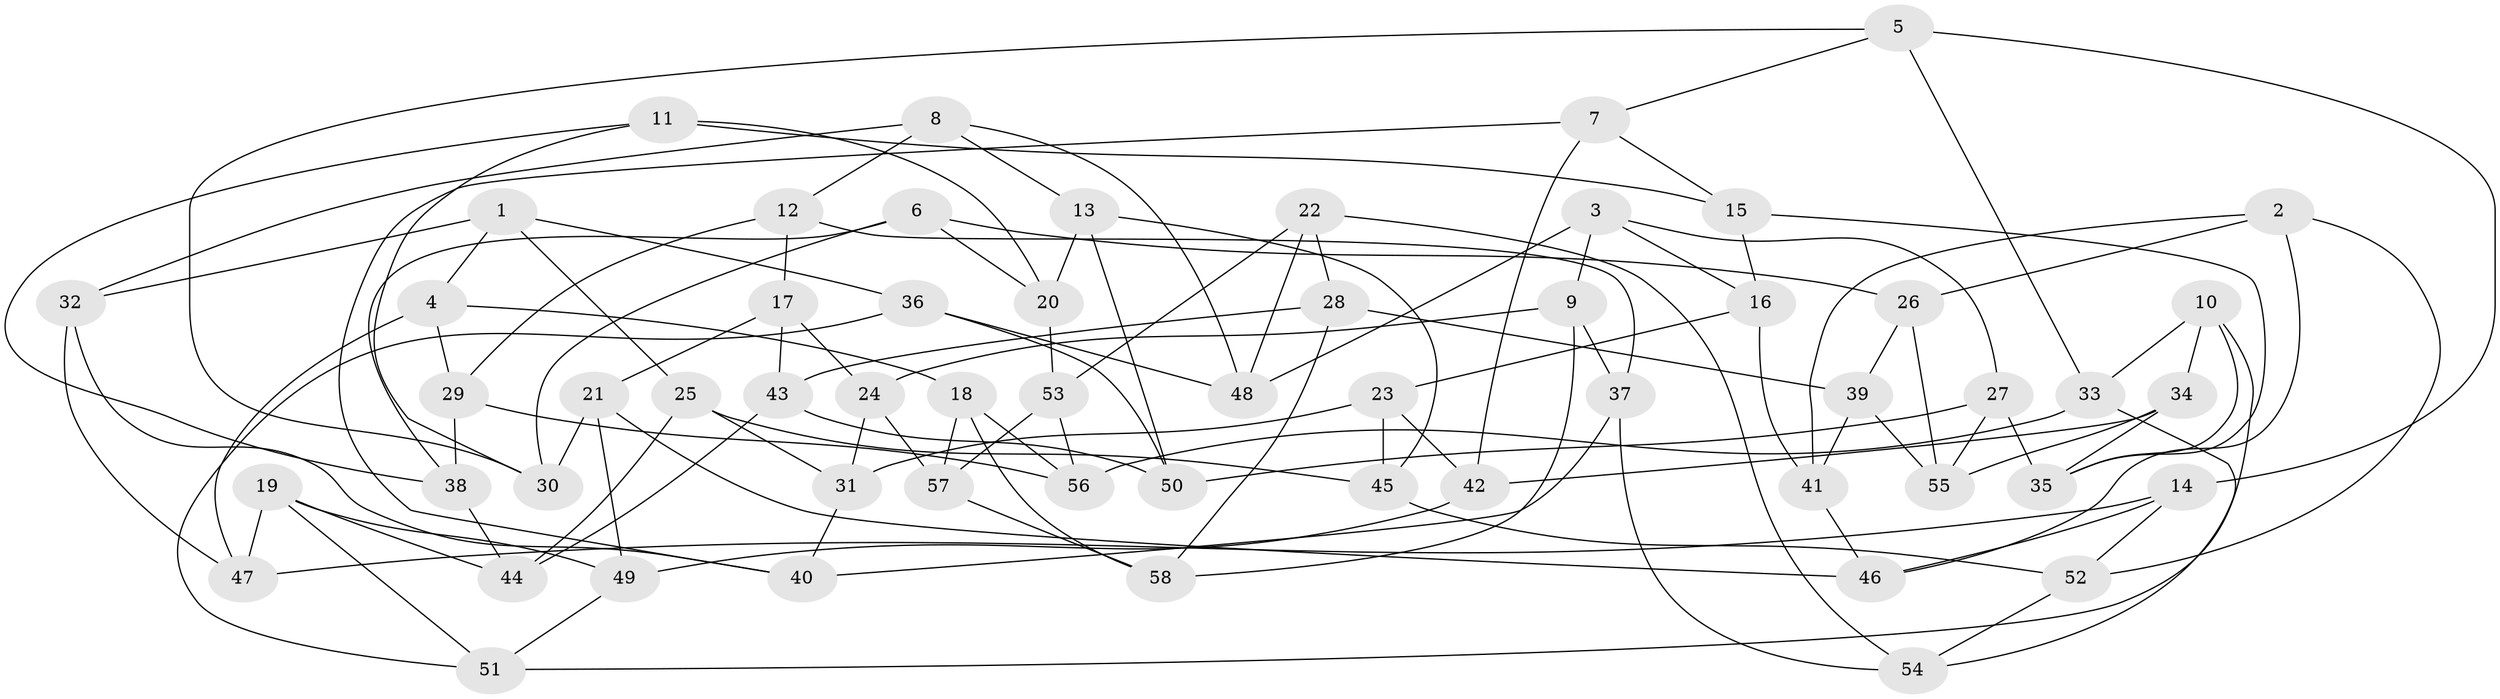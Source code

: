 // coarse degree distribution, {4: 0.23529411764705882, 5: 0.17647058823529413, 6: 0.5294117647058824, 3: 0.058823529411764705}
// Generated by graph-tools (version 1.1) at 2025/52/02/27/25 19:52:27]
// undirected, 58 vertices, 116 edges
graph export_dot {
graph [start="1"]
  node [color=gray90,style=filled];
  1;
  2;
  3;
  4;
  5;
  6;
  7;
  8;
  9;
  10;
  11;
  12;
  13;
  14;
  15;
  16;
  17;
  18;
  19;
  20;
  21;
  22;
  23;
  24;
  25;
  26;
  27;
  28;
  29;
  30;
  31;
  32;
  33;
  34;
  35;
  36;
  37;
  38;
  39;
  40;
  41;
  42;
  43;
  44;
  45;
  46;
  47;
  48;
  49;
  50;
  51;
  52;
  53;
  54;
  55;
  56;
  57;
  58;
  1 -- 32;
  1 -- 4;
  1 -- 36;
  1 -- 25;
  2 -- 41;
  2 -- 26;
  2 -- 52;
  2 -- 46;
  3 -- 27;
  3 -- 16;
  3 -- 9;
  3 -- 48;
  4 -- 47;
  4 -- 29;
  4 -- 18;
  5 -- 33;
  5 -- 14;
  5 -- 30;
  5 -- 7;
  6 -- 26;
  6 -- 30;
  6 -- 38;
  6 -- 20;
  7 -- 42;
  7 -- 40;
  7 -- 15;
  8 -- 12;
  8 -- 48;
  8 -- 13;
  8 -- 32;
  9 -- 24;
  9 -- 37;
  9 -- 58;
  10 -- 34;
  10 -- 35;
  10 -- 33;
  10 -- 51;
  11 -- 15;
  11 -- 20;
  11 -- 30;
  11 -- 38;
  12 -- 17;
  12 -- 29;
  12 -- 37;
  13 -- 50;
  13 -- 45;
  13 -- 20;
  14 -- 46;
  14 -- 52;
  14 -- 47;
  15 -- 16;
  15 -- 35;
  16 -- 23;
  16 -- 41;
  17 -- 21;
  17 -- 24;
  17 -- 43;
  18 -- 58;
  18 -- 57;
  18 -- 56;
  19 -- 49;
  19 -- 44;
  19 -- 51;
  19 -- 47;
  20 -- 53;
  21 -- 46;
  21 -- 30;
  21 -- 49;
  22 -- 54;
  22 -- 28;
  22 -- 48;
  22 -- 53;
  23 -- 42;
  23 -- 31;
  23 -- 45;
  24 -- 57;
  24 -- 31;
  25 -- 44;
  25 -- 45;
  25 -- 31;
  26 -- 55;
  26 -- 39;
  27 -- 55;
  27 -- 50;
  27 -- 35;
  28 -- 39;
  28 -- 58;
  28 -- 43;
  29 -- 56;
  29 -- 38;
  31 -- 40;
  32 -- 40;
  32 -- 47;
  33 -- 54;
  33 -- 56;
  34 -- 35;
  34 -- 55;
  34 -- 42;
  36 -- 48;
  36 -- 50;
  36 -- 51;
  37 -- 40;
  37 -- 54;
  38 -- 44;
  39 -- 41;
  39 -- 55;
  41 -- 46;
  42 -- 49;
  43 -- 44;
  43 -- 50;
  45 -- 52;
  49 -- 51;
  52 -- 54;
  53 -- 57;
  53 -- 56;
  57 -- 58;
}
